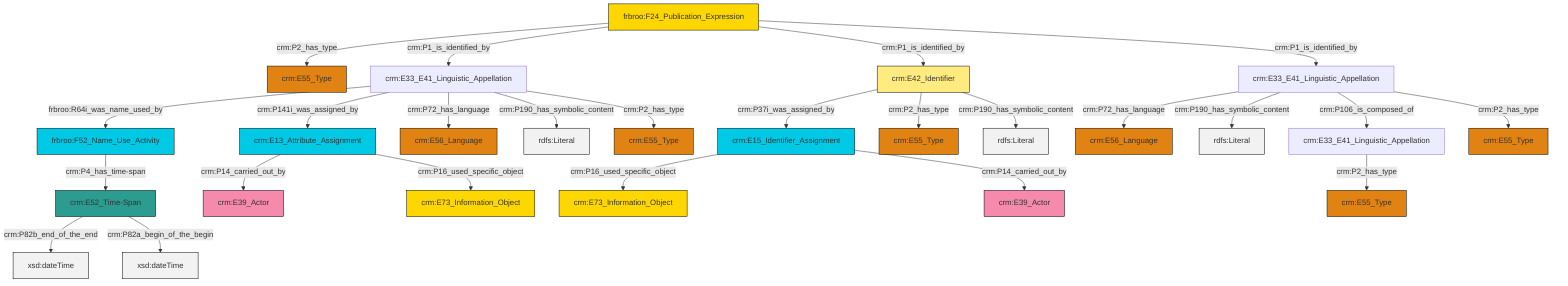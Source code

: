graph TD
classDef Literal fill:#f2f2f2,stroke:#000000;
classDef CRM_Entity fill:#FFFFFF,stroke:#000000;
classDef Temporal_Entity fill:#00C9E6, stroke:#000000;
classDef Type fill:#E18312, stroke:#000000;
classDef Time-Span fill:#2C9C91, stroke:#000000;
classDef Appellation fill:#FFEB7F, stroke:#000000;
classDef Place fill:#008836, stroke:#000000;
classDef Persistent_Item fill:#B266B2, stroke:#000000;
classDef Conceptual_Object fill:#FFD700, stroke:#000000;
classDef Physical_Thing fill:#D2B48C, stroke:#000000;
classDef Actor fill:#f58aad, stroke:#000000;
classDef PC_Classes fill:#4ce600, stroke:#000000;
classDef Multi fill:#cccccc,stroke:#000000;

0["frbroo:F52_Name_Use_Activity"]:::Temporal_Entity -->|crm:P4_has_time-span| 1["crm:E52_Time-Span"]:::Time-Span
2["crm:E33_E41_Linguistic_Appellation"]:::Default -->|crm:P72_has_language| 3["crm:E56_Language"]:::Type
8["crm:E42_Identifier"]:::Appellation -->|crm:P37i_was_assigned_by| 9["crm:E15_Identifier_Assignment"]:::Temporal_Entity
10["frbroo:F24_Publication_Expression"]:::Conceptual_Object -->|crm:P2_has_type| 11["crm:E55_Type"]:::Type
8["crm:E42_Identifier"]:::Appellation -->|crm:P2_has_type| 12["crm:E55_Type"]:::Type
13["crm:E33_E41_Linguistic_Appellation"]:::Default -->|frbroo:R64i_was_name_used_by| 0["frbroo:F52_Name_Use_Activity"]:::Temporal_Entity
14["crm:E13_Attribute_Assignment"]:::Temporal_Entity -->|crm:P14_carried_out_by| 15["crm:E39_Actor"]:::Actor
13["crm:E33_E41_Linguistic_Appellation"]:::Default -->|crm:P141i_was_assigned_by| 14["crm:E13_Attribute_Assignment"]:::Temporal_Entity
13["crm:E33_E41_Linguistic_Appellation"]:::Default -->|crm:P72_has_language| 18["crm:E56_Language"]:::Type
2["crm:E33_E41_Linguistic_Appellation"]:::Default -->|crm:P190_has_symbolic_content| 26[rdfs:Literal]:::Literal
10["frbroo:F24_Publication_Expression"]:::Conceptual_Object -->|crm:P1_is_identified_by| 13["crm:E33_E41_Linguistic_Appellation"]:::Default
14["crm:E13_Attribute_Assignment"]:::Temporal_Entity -->|crm:P16_used_specific_object| 27["crm:E73_Information_Object"]:::Conceptual_Object
10["frbroo:F24_Publication_Expression"]:::Conceptual_Object -->|crm:P1_is_identified_by| 8["crm:E42_Identifier"]:::Appellation
9["crm:E15_Identifier_Assignment"]:::Temporal_Entity -->|crm:P16_used_specific_object| 30["crm:E73_Information_Object"]:::Conceptual_Object
9["crm:E15_Identifier_Assignment"]:::Temporal_Entity -->|crm:P14_carried_out_by| 16["crm:E39_Actor"]:::Actor
10["frbroo:F24_Publication_Expression"]:::Conceptual_Object -->|crm:P1_is_identified_by| 2["crm:E33_E41_Linguistic_Appellation"]:::Default
2["crm:E33_E41_Linguistic_Appellation"]:::Default -->|crm:P106_is_composed_of| 19["crm:E33_E41_Linguistic_Appellation"]:::Default
8["crm:E42_Identifier"]:::Appellation -->|crm:P190_has_symbolic_content| 39[rdfs:Literal]:::Literal
13["crm:E33_E41_Linguistic_Appellation"]:::Default -->|crm:P190_has_symbolic_content| 40[rdfs:Literal]:::Literal
19["crm:E33_E41_Linguistic_Appellation"]:::Default -->|crm:P2_has_type| 4["crm:E55_Type"]:::Type
2["crm:E33_E41_Linguistic_Appellation"]:::Default -->|crm:P2_has_type| 6["crm:E55_Type"]:::Type
13["crm:E33_E41_Linguistic_Appellation"]:::Default -->|crm:P2_has_type| 23["crm:E55_Type"]:::Type
1["crm:E52_Time-Span"]:::Time-Span -->|crm:P82b_end_of_the_end| 44[xsd:dateTime]:::Literal
1["crm:E52_Time-Span"]:::Time-Span -->|crm:P82a_begin_of_the_begin| 45[xsd:dateTime]:::Literal